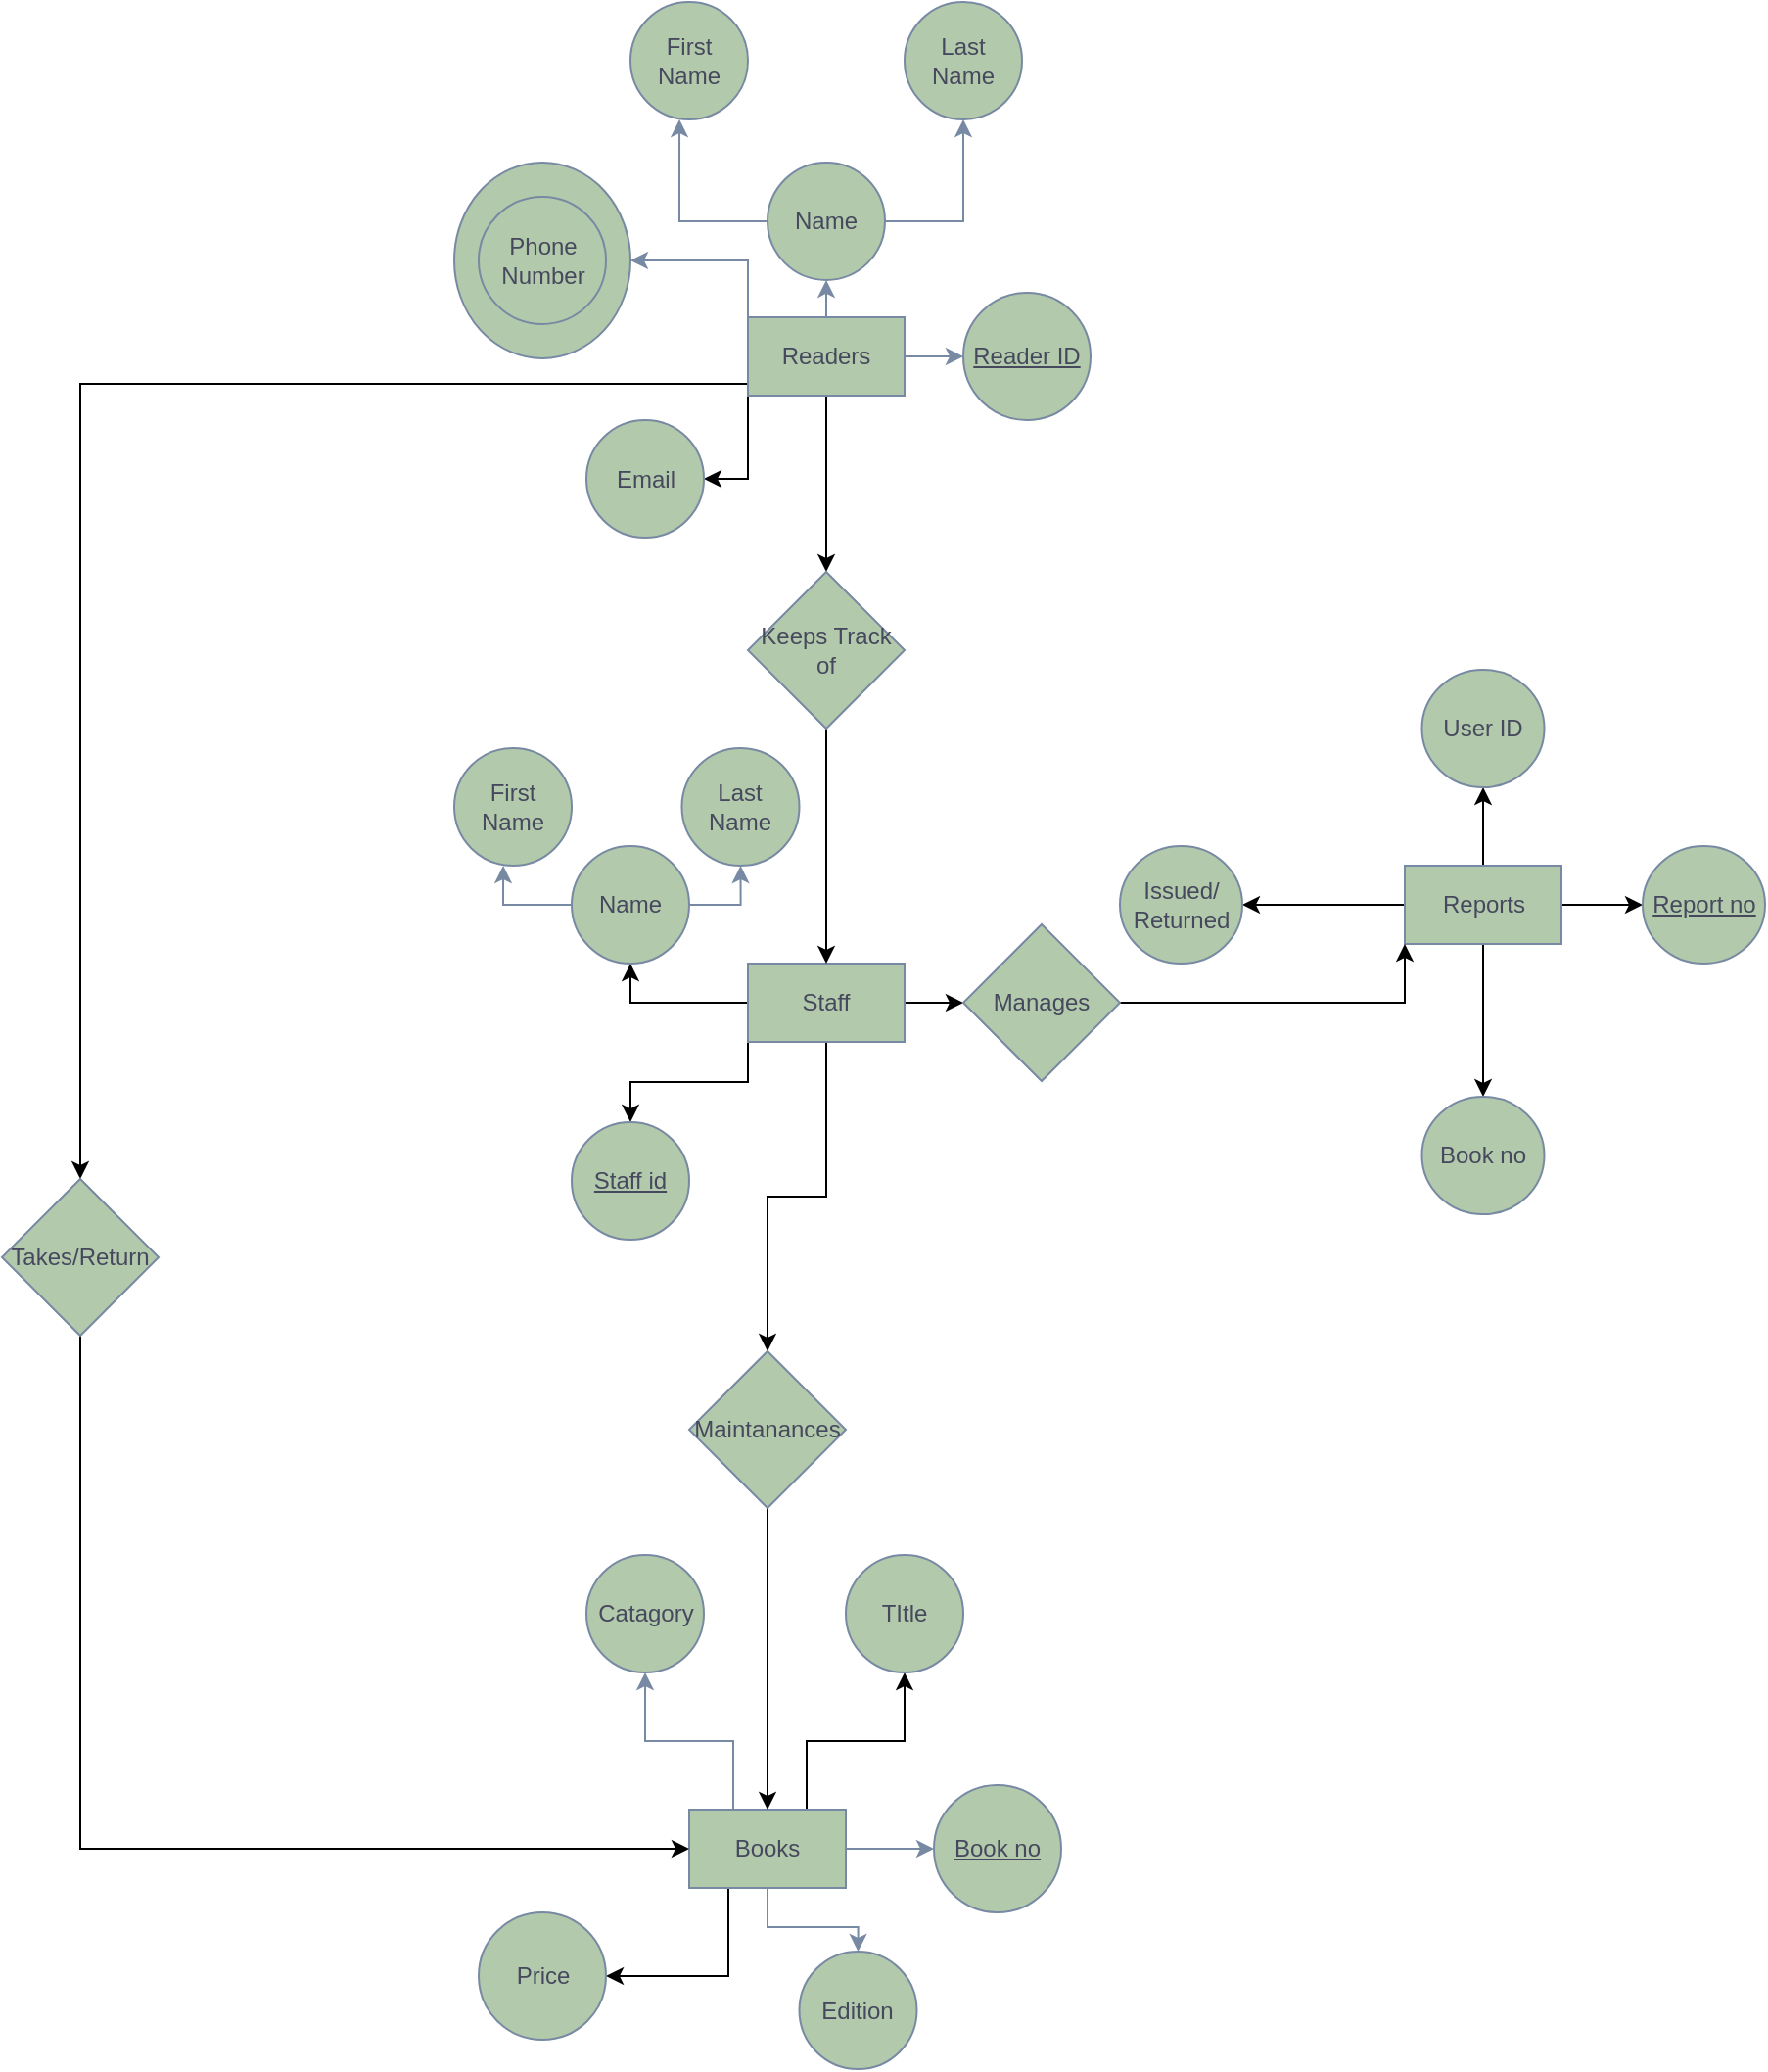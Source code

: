 <mxfile version="22.0.8" type="github">
  <diagram id="R2lEEEUBdFMjLlhIrx00" name="Page-1">
    <mxGraphModel dx="2691" dy="803" grid="1" gridSize="13" guides="1" tooltips="1" connect="1" arrows="1" fold="1" page="1" pageScale="1" pageWidth="1100" pageHeight="850" background="none" math="0" shadow="0" extFonts="Permanent Marker^https://fonts.googleapis.com/css?family=Permanent+Marker">
      <root>
        <mxCell id="0" />
        <mxCell id="1" parent="0" />
        <mxCell id="fH8mJjxcbIheR-t7tr0s-37" style="edgeStyle=orthogonalEdgeStyle;rounded=0;orthogonalLoop=1;jettySize=auto;html=1;exitX=0.5;exitY=0;exitDx=0;exitDy=0;entryX=0.5;entryY=1;entryDx=0;entryDy=0;labelBackgroundColor=none;strokeColor=#788AA3;fontColor=default;" parent="1" source="fH8mJjxcbIheR-t7tr0s-26" target="fH8mJjxcbIheR-t7tr0s-30" edge="1">
          <mxGeometry relative="1" as="geometry" />
        </mxCell>
        <mxCell id="fH8mJjxcbIheR-t7tr0s-38" style="edgeStyle=orthogonalEdgeStyle;rounded=0;orthogonalLoop=1;jettySize=auto;html=1;exitX=1;exitY=0.5;exitDx=0;exitDy=0;entryX=0;entryY=0.5;entryDx=0;entryDy=0;labelBackgroundColor=none;strokeColor=#788AA3;fontColor=default;" parent="1" source="fH8mJjxcbIheR-t7tr0s-26" target="fH8mJjxcbIheR-t7tr0s-28" edge="1">
          <mxGeometry relative="1" as="geometry" />
        </mxCell>
        <mxCell id="fH8mJjxcbIheR-t7tr0s-40" style="edgeStyle=orthogonalEdgeStyle;rounded=0;orthogonalLoop=1;jettySize=auto;html=1;exitX=0;exitY=0;exitDx=0;exitDy=0;entryX=1;entryY=0.5;entryDx=0;entryDy=0;labelBackgroundColor=none;strokeColor=#788AA3;fontColor=default;" parent="1" source="fH8mJjxcbIheR-t7tr0s-26" target="fH8mJjxcbIheR-t7tr0s-29" edge="1">
          <mxGeometry relative="1" as="geometry" />
        </mxCell>
        <mxCell id="rkeX6iYqrd1ysi2gWYMc-37" style="edgeStyle=orthogonalEdgeStyle;rounded=0;orthogonalLoop=1;jettySize=auto;html=1;exitX=0;exitY=1;exitDx=0;exitDy=0;entryX=1;entryY=0.5;entryDx=0;entryDy=0;" parent="1" source="fH8mJjxcbIheR-t7tr0s-26" target="fH8mJjxcbIheR-t7tr0s-27" edge="1">
          <mxGeometry relative="1" as="geometry" />
        </mxCell>
        <mxCell id="rkeX6iYqrd1ysi2gWYMc-39" value="" style="edgeStyle=orthogonalEdgeStyle;rounded=0;orthogonalLoop=1;jettySize=auto;html=1;" parent="1" source="fH8mJjxcbIheR-t7tr0s-26" target="rkeX6iYqrd1ysi2gWYMc-38" edge="1">
          <mxGeometry relative="1" as="geometry" />
        </mxCell>
        <mxCell id="rkeX6iYqrd1ysi2gWYMc-52" style="edgeStyle=orthogonalEdgeStyle;rounded=0;orthogonalLoop=1;jettySize=auto;html=1;entryX=1;entryY=0.5;entryDx=0;entryDy=0;" parent="1" source="fH8mJjxcbIheR-t7tr0s-26" target="rkeX6iYqrd1ysi2gWYMc-53" edge="1">
          <mxGeometry relative="1" as="geometry">
            <mxPoint x="-182" y="637" as="targetPoint" />
            <Array as="points">
              <mxPoint x="-181" y="234" />
            </Array>
          </mxGeometry>
        </mxCell>
        <mxCell id="fH8mJjxcbIheR-t7tr0s-26" value="Readers" style="rounded=0;whiteSpace=wrap;html=1;labelBackgroundColor=none;fillColor=#B2C9AB;strokeColor=#788AA3;fontColor=#46495D;" parent="1" vertex="1">
          <mxGeometry x="160" y="200" width="80" height="40" as="geometry" />
        </mxCell>
        <mxCell id="fH8mJjxcbIheR-t7tr0s-27" value="Email" style="ellipse;whiteSpace=wrap;html=1;labelBackgroundColor=none;fillColor=#B2C9AB;strokeColor=#788AA3;fontColor=#46495D;" parent="1" vertex="1">
          <mxGeometry x="77.5" y="252.5" width="60" height="60" as="geometry" />
        </mxCell>
        <mxCell id="fH8mJjxcbIheR-t7tr0s-28" value="&lt;u&gt;Reader ID&lt;/u&gt;" style="ellipse;whiteSpace=wrap;html=1;labelBackgroundColor=none;fillColor=#B2C9AB;strokeColor=#788AA3;fontColor=#46495D;" parent="1" vertex="1">
          <mxGeometry x="270" y="187.5" width="65" height="65" as="geometry" />
        </mxCell>
        <mxCell id="fH8mJjxcbIheR-t7tr0s-29" value="" style="ellipse;whiteSpace=wrap;html=1;labelBackgroundColor=none;fillColor=#B2C9AB;strokeColor=#788AA3;fontColor=#46495D;" parent="1" vertex="1">
          <mxGeometry x="10" y="120.96" width="90" height="100" as="geometry" />
        </mxCell>
        <mxCell id="fH8mJjxcbIheR-t7tr0s-36" style="edgeStyle=orthogonalEdgeStyle;rounded=0;orthogonalLoop=1;jettySize=auto;html=1;exitX=1;exitY=0.5;exitDx=0;exitDy=0;entryX=0.5;entryY=1;entryDx=0;entryDy=0;labelBackgroundColor=none;strokeColor=#788AA3;fontColor=default;" parent="1" source="fH8mJjxcbIheR-t7tr0s-30" target="fH8mJjxcbIheR-t7tr0s-33" edge="1">
          <mxGeometry relative="1" as="geometry" />
        </mxCell>
        <mxCell id="fH8mJjxcbIheR-t7tr0s-30" value="Name" style="ellipse;whiteSpace=wrap;html=1;labelBackgroundColor=none;fillColor=#B2C9AB;strokeColor=#788AA3;fontColor=#46495D;" parent="1" vertex="1">
          <mxGeometry x="170" y="120.96" width="60" height="60" as="geometry" />
        </mxCell>
        <mxCell id="fH8mJjxcbIheR-t7tr0s-32" value="First Name" style="ellipse;whiteSpace=wrap;html=1;labelBackgroundColor=none;fillColor=#B2C9AB;strokeColor=#788AA3;fontColor=#46495D;" parent="1" vertex="1">
          <mxGeometry x="100" y="39" width="60" height="60" as="geometry" />
        </mxCell>
        <mxCell id="fH8mJjxcbIheR-t7tr0s-33" value="Last Name" style="ellipse;whiteSpace=wrap;html=1;labelBackgroundColor=none;fillColor=#B2C9AB;strokeColor=#788AA3;fontColor=#46495D;" parent="1" vertex="1">
          <mxGeometry x="240" y="39" width="60" height="60" as="geometry" />
        </mxCell>
        <mxCell id="fH8mJjxcbIheR-t7tr0s-35" style="edgeStyle=orthogonalEdgeStyle;rounded=0;orthogonalLoop=1;jettySize=auto;html=1;exitX=0;exitY=0.5;exitDx=0;exitDy=0;entryX=0.417;entryY=1;entryDx=0;entryDy=0;entryPerimeter=0;labelBackgroundColor=none;strokeColor=#788AA3;fontColor=default;" parent="1" source="fH8mJjxcbIheR-t7tr0s-30" target="fH8mJjxcbIheR-t7tr0s-32" edge="1">
          <mxGeometry relative="1" as="geometry" />
        </mxCell>
        <mxCell id="fH8mJjxcbIheR-t7tr0s-39" value="Phone Number" style="ellipse;whiteSpace=wrap;html=1;aspect=fixed;labelBackgroundColor=none;fillColor=#B2C9AB;strokeColor=#788AA3;fontColor=#46495D;" parent="1" vertex="1">
          <mxGeometry x="22.5" y="138.46" width="65" height="65" as="geometry" />
        </mxCell>
        <mxCell id="fH8mJjxcbIheR-t7tr0s-41" style="edgeStyle=orthogonalEdgeStyle;rounded=0;orthogonalLoop=1;jettySize=auto;html=1;exitX=0.5;exitY=1;exitDx=0;exitDy=0;labelBackgroundColor=none;strokeColor=#788AA3;fontColor=default;" parent="1" source="fH8mJjxcbIheR-t7tr0s-29" target="fH8mJjxcbIheR-t7tr0s-29" edge="1">
          <mxGeometry relative="1" as="geometry" />
        </mxCell>
        <mxCell id="fH8mJjxcbIheR-t7tr0s-44" style="edgeStyle=orthogonalEdgeStyle;rounded=0;orthogonalLoop=1;jettySize=auto;html=1;exitX=0.5;exitY=0;exitDx=0;exitDy=0;entryX=0.5;entryY=1;entryDx=0;entryDy=0;labelBackgroundColor=none;strokeColor=#788AA3;fontColor=default;" parent="1" source="fH8mJjxcbIheR-t7tr0s-48" target="fH8mJjxcbIheR-t7tr0s-52" edge="1">
          <mxGeometry relative="1" as="geometry">
            <Array as="points">
              <mxPoint x="152.5" y="962" />
              <mxPoint x="152.5" y="927" />
              <mxPoint x="107.5" y="927" />
            </Array>
          </mxGeometry>
        </mxCell>
        <mxCell id="fH8mJjxcbIheR-t7tr0s-45" style="edgeStyle=orthogonalEdgeStyle;rounded=0;orthogonalLoop=1;jettySize=auto;html=1;exitX=1;exitY=0.5;exitDx=0;exitDy=0;entryX=0;entryY=0.5;entryDx=0;entryDy=0;labelBackgroundColor=none;strokeColor=#788AA3;fontColor=default;" parent="1" source="fH8mJjxcbIheR-t7tr0s-48" target="fH8mJjxcbIheR-t7tr0s-50" edge="1">
          <mxGeometry relative="1" as="geometry" />
        </mxCell>
        <mxCell id="fH8mJjxcbIheR-t7tr0s-47" style="edgeStyle=orthogonalEdgeStyle;rounded=0;orthogonalLoop=1;jettySize=auto;html=1;exitX=0.5;exitY=1;exitDx=0;exitDy=0;entryX=0.5;entryY=0;entryDx=0;entryDy=0;labelBackgroundColor=none;strokeColor=#788AA3;fontColor=default;" parent="1" source="fH8mJjxcbIheR-t7tr0s-48" target="fH8mJjxcbIheR-t7tr0s-49" edge="1">
          <mxGeometry relative="1" as="geometry" />
        </mxCell>
        <mxCell id="rkeX6iYqrd1ysi2gWYMc-1" style="edgeStyle=orthogonalEdgeStyle;rounded=0;orthogonalLoop=1;jettySize=auto;html=1;exitX=0.25;exitY=1;exitDx=0;exitDy=0;entryX=1;entryY=0.5;entryDx=0;entryDy=0;" parent="1" source="fH8mJjxcbIheR-t7tr0s-48" target="fH8mJjxcbIheR-t7tr0s-56" edge="1">
          <mxGeometry relative="1" as="geometry" />
        </mxCell>
        <mxCell id="rkeX6iYqrd1ysi2gWYMc-5" style="edgeStyle=orthogonalEdgeStyle;rounded=0;orthogonalLoop=1;jettySize=auto;html=1;exitX=0.75;exitY=0;exitDx=0;exitDy=0;entryX=0.5;entryY=1;entryDx=0;entryDy=0;" parent="1" source="fH8mJjxcbIheR-t7tr0s-48" target="rkeX6iYqrd1ysi2gWYMc-2" edge="1">
          <mxGeometry relative="1" as="geometry" />
        </mxCell>
        <mxCell id="fH8mJjxcbIheR-t7tr0s-48" value="Books" style="rounded=0;whiteSpace=wrap;html=1;labelBackgroundColor=none;fillColor=#B2C9AB;strokeColor=#788AA3;fontColor=#46495D;" parent="1" vertex="1">
          <mxGeometry x="130" y="962" width="80" height="40" as="geometry" />
        </mxCell>
        <mxCell id="fH8mJjxcbIheR-t7tr0s-49" value="Edition" style="ellipse;whiteSpace=wrap;html=1;labelBackgroundColor=none;fillColor=#B2C9AB;strokeColor=#788AA3;fontColor=#46495D;" parent="1" vertex="1">
          <mxGeometry x="186.25" y="1034.5" width="60" height="60" as="geometry" />
        </mxCell>
        <mxCell id="fH8mJjxcbIheR-t7tr0s-50" value="&lt;u&gt;Book no&lt;/u&gt;" style="ellipse;whiteSpace=wrap;html=1;labelBackgroundColor=none;fillColor=#B2C9AB;strokeColor=#788AA3;fontColor=#46495D;" parent="1" vertex="1">
          <mxGeometry x="255" y="949.5" width="65" height="65" as="geometry" />
        </mxCell>
        <mxCell id="fH8mJjxcbIheR-t7tr0s-52" value="Catagory" style="ellipse;whiteSpace=wrap;html=1;labelBackgroundColor=none;fillColor=#B2C9AB;strokeColor=#788AA3;fontColor=#46495D;" parent="1" vertex="1">
          <mxGeometry x="77.5" y="832" width="60" height="60" as="geometry" />
        </mxCell>
        <mxCell id="fH8mJjxcbIheR-t7tr0s-56" value="Price" style="ellipse;whiteSpace=wrap;html=1;aspect=fixed;labelBackgroundColor=none;fillColor=#B2C9AB;strokeColor=#788AA3;fontColor=#46495D;" parent="1" vertex="1">
          <mxGeometry x="22.5" y="1014.5" width="65" height="65" as="geometry" />
        </mxCell>
        <mxCell id="fH8mJjxcbIheR-t7tr0s-57" style="edgeStyle=orthogonalEdgeStyle;rounded=0;orthogonalLoop=1;jettySize=auto;html=1;exitX=0.5;exitY=1;exitDx=0;exitDy=0;labelBackgroundColor=none;strokeColor=#788AA3;fontColor=default;" parent="1" edge="1">
          <mxGeometry relative="1" as="geometry">
            <mxPoint x="35" y="1022" as="sourcePoint" />
            <mxPoint x="35" y="1022" as="targetPoint" />
          </mxGeometry>
        </mxCell>
        <mxCell id="rkeX6iYqrd1ysi2gWYMc-2" value="TItle" style="ellipse;whiteSpace=wrap;html=1;labelBackgroundColor=none;fillColor=#B2C9AB;strokeColor=#788AA3;fontColor=#46495D;" parent="1" vertex="1">
          <mxGeometry x="210" y="832" width="60" height="60" as="geometry" />
        </mxCell>
        <mxCell id="rkeX6iYqrd1ysi2gWYMc-34" value="" style="edgeStyle=orthogonalEdgeStyle;rounded=0;orthogonalLoop=1;jettySize=auto;html=1;" parent="1" source="rkeX6iYqrd1ysi2gWYMc-6" target="rkeX6iYqrd1ysi2gWYMc-33" edge="1">
          <mxGeometry relative="1" as="geometry" />
        </mxCell>
        <mxCell id="rkeX6iYqrd1ysi2gWYMc-49" style="edgeStyle=orthogonalEdgeStyle;rounded=0;orthogonalLoop=1;jettySize=auto;html=1;exitX=0;exitY=1;exitDx=0;exitDy=0;" parent="1" source="rkeX6iYqrd1ysi2gWYMc-6" target="rkeX6iYqrd1ysi2gWYMc-17" edge="1">
          <mxGeometry relative="1" as="geometry" />
        </mxCell>
        <mxCell id="rkeX6iYqrd1ysi2gWYMc-50" style="edgeStyle=orthogonalEdgeStyle;rounded=0;orthogonalLoop=1;jettySize=auto;html=1;exitX=0.5;exitY=1;exitDx=0;exitDy=0;entryX=0.5;entryY=1;entryDx=0;entryDy=0;" parent="1" source="rkeX6iYqrd1ysi2gWYMc-6" target="rkeX6iYqrd1ysi2gWYMc-45" edge="1">
          <mxGeometry relative="1" as="geometry" />
        </mxCell>
        <mxCell id="7S78-FZ6ARH5kjR_m03Z-1" style="edgeStyle=orthogonalEdgeStyle;rounded=0;orthogonalLoop=1;jettySize=auto;html=1;exitX=0;exitY=0.5;exitDx=0;exitDy=0;entryX=0.5;entryY=1;entryDx=0;entryDy=0;" edge="1" parent="1" source="rkeX6iYqrd1ysi2gWYMc-6" target="rkeX6iYqrd1ysi2gWYMc-12">
          <mxGeometry relative="1" as="geometry" />
        </mxCell>
        <mxCell id="rkeX6iYqrd1ysi2gWYMc-6" value="Staff" style="rounded=0;whiteSpace=wrap;html=1;labelBackgroundColor=none;fillColor=#B2C9AB;strokeColor=#788AA3;fontColor=#46495D;" parent="1" vertex="1">
          <mxGeometry x="160" y="530" width="80" height="40" as="geometry" />
        </mxCell>
        <mxCell id="rkeX6iYqrd1ysi2gWYMc-11" style="edgeStyle=orthogonalEdgeStyle;rounded=0;orthogonalLoop=1;jettySize=auto;html=1;exitX=1;exitY=0.5;exitDx=0;exitDy=0;entryX=0.5;entryY=1;entryDx=0;entryDy=0;labelBackgroundColor=none;strokeColor=#788AA3;fontColor=default;" parent="1" source="rkeX6iYqrd1ysi2gWYMc-12" target="rkeX6iYqrd1ysi2gWYMc-14" edge="1">
          <mxGeometry relative="1" as="geometry" />
        </mxCell>
        <mxCell id="rkeX6iYqrd1ysi2gWYMc-12" value="Name" style="ellipse;whiteSpace=wrap;html=1;labelBackgroundColor=none;fillColor=#B2C9AB;strokeColor=#788AA3;fontColor=#46495D;" parent="1" vertex="1">
          <mxGeometry x="70" y="470" width="60" height="60" as="geometry" />
        </mxCell>
        <mxCell id="rkeX6iYqrd1ysi2gWYMc-13" value="First Name" style="ellipse;whiteSpace=wrap;html=1;labelBackgroundColor=none;fillColor=#B2C9AB;strokeColor=#788AA3;fontColor=#46495D;" parent="1" vertex="1">
          <mxGeometry x="10" y="420" width="60" height="60" as="geometry" />
        </mxCell>
        <mxCell id="rkeX6iYqrd1ysi2gWYMc-14" value="Last Name" style="ellipse;whiteSpace=wrap;html=1;labelBackgroundColor=none;fillColor=#B2C9AB;strokeColor=#788AA3;fontColor=#46495D;" parent="1" vertex="1">
          <mxGeometry x="126.25" y="420" width="60" height="60" as="geometry" />
        </mxCell>
        <mxCell id="rkeX6iYqrd1ysi2gWYMc-15" style="edgeStyle=orthogonalEdgeStyle;rounded=0;orthogonalLoop=1;jettySize=auto;html=1;exitX=0;exitY=0.5;exitDx=0;exitDy=0;entryX=0.417;entryY=1;entryDx=0;entryDy=0;entryPerimeter=0;labelBackgroundColor=none;strokeColor=#788AA3;fontColor=default;" parent="1" source="rkeX6iYqrd1ysi2gWYMc-12" target="rkeX6iYqrd1ysi2gWYMc-13" edge="1">
          <mxGeometry relative="1" as="geometry" />
        </mxCell>
        <mxCell id="rkeX6iYqrd1ysi2gWYMc-17" value="&lt;u&gt;Staff id&lt;/u&gt;" style="ellipse;whiteSpace=wrap;html=1;fillColor=#B2C9AB;strokeColor=#788AA3;fontColor=#46495D;rounded=0;labelBackgroundColor=none;" parent="1" vertex="1">
          <mxGeometry x="70" y="611" width="60" height="60" as="geometry" />
        </mxCell>
        <mxCell id="rkeX6iYqrd1ysi2gWYMc-21" value="" style="edgeStyle=orthogonalEdgeStyle;rounded=0;orthogonalLoop=1;jettySize=auto;html=1;" parent="1" source="rkeX6iYqrd1ysi2gWYMc-19" target="rkeX6iYqrd1ysi2gWYMc-20" edge="1">
          <mxGeometry relative="1" as="geometry" />
        </mxCell>
        <mxCell id="rkeX6iYqrd1ysi2gWYMc-24" style="edgeStyle=orthogonalEdgeStyle;rounded=0;orthogonalLoop=1;jettySize=auto;html=1;exitX=0;exitY=0.5;exitDx=0;exitDy=0;entryX=1;entryY=0.5;entryDx=0;entryDy=0;" parent="1" source="rkeX6iYqrd1ysi2gWYMc-19" target="rkeX6iYqrd1ysi2gWYMc-22" edge="1">
          <mxGeometry relative="1" as="geometry" />
        </mxCell>
        <mxCell id="rkeX6iYqrd1ysi2gWYMc-27" style="edgeStyle=orthogonalEdgeStyle;rounded=0;orthogonalLoop=1;jettySize=auto;html=1;entryX=0.5;entryY=0;entryDx=0;entryDy=0;" parent="1" source="rkeX6iYqrd1ysi2gWYMc-19" target="rkeX6iYqrd1ysi2gWYMc-25" edge="1">
          <mxGeometry relative="1" as="geometry" />
        </mxCell>
        <mxCell id="rkeX6iYqrd1ysi2gWYMc-32" style="edgeStyle=orthogonalEdgeStyle;rounded=0;orthogonalLoop=1;jettySize=auto;html=1;exitX=1;exitY=0.5;exitDx=0;exitDy=0;entryX=0;entryY=0.5;entryDx=0;entryDy=0;" parent="1" source="rkeX6iYqrd1ysi2gWYMc-19" target="rkeX6iYqrd1ysi2gWYMc-30" edge="1">
          <mxGeometry relative="1" as="geometry" />
        </mxCell>
        <mxCell id="rkeX6iYqrd1ysi2gWYMc-19" value="Reports" style="rounded=0;whiteSpace=wrap;html=1;labelBackgroundColor=none;fillColor=#B2C9AB;strokeColor=#788AA3;fontColor=#46495D;" parent="1" vertex="1">
          <mxGeometry x="495.5" y="480" width="80" height="40" as="geometry" />
        </mxCell>
        <mxCell id="rkeX6iYqrd1ysi2gWYMc-20" value="User ID" style="ellipse;whiteSpace=wrap;html=1;fillColor=#B2C9AB;strokeColor=#788AA3;fontColor=#46495D;rounded=0;labelBackgroundColor=none;" parent="1" vertex="1">
          <mxGeometry x="504.25" y="380" width="62.5" height="60" as="geometry" />
        </mxCell>
        <mxCell id="rkeX6iYqrd1ysi2gWYMc-22" value="Issued/ Returned" style="ellipse;whiteSpace=wrap;html=1;fillColor=#B2C9AB;strokeColor=#788AA3;fontColor=#46495D;rounded=0;labelBackgroundColor=none;" parent="1" vertex="1">
          <mxGeometry x="350" y="470" width="62.5" height="60" as="geometry" />
        </mxCell>
        <mxCell id="rkeX6iYqrd1ysi2gWYMc-25" value="Book no" style="ellipse;whiteSpace=wrap;html=1;fillColor=#B2C9AB;strokeColor=#788AA3;fontColor=#46495D;rounded=0;labelBackgroundColor=none;" parent="1" vertex="1">
          <mxGeometry x="504.25" y="598" width="62.5" height="60" as="geometry" />
        </mxCell>
        <mxCell id="rkeX6iYqrd1ysi2gWYMc-30" value="&lt;u&gt;Report no&lt;/u&gt;" style="ellipse;whiteSpace=wrap;html=1;fillColor=#B2C9AB;strokeColor=#788AA3;fontColor=#46495D;rounded=0;labelBackgroundColor=none;" parent="1" vertex="1">
          <mxGeometry x="617" y="470" width="62.5" height="60" as="geometry" />
        </mxCell>
        <mxCell id="rkeX6iYqrd1ysi2gWYMc-35" style="edgeStyle=orthogonalEdgeStyle;rounded=0;orthogonalLoop=1;jettySize=auto;html=1;exitX=1;exitY=0.5;exitDx=0;exitDy=0;entryX=0;entryY=1;entryDx=0;entryDy=0;" parent="1" source="rkeX6iYqrd1ysi2gWYMc-33" target="rkeX6iYqrd1ysi2gWYMc-19" edge="1">
          <mxGeometry relative="1" as="geometry" />
        </mxCell>
        <mxCell id="rkeX6iYqrd1ysi2gWYMc-33" value="Manages" style="rhombus;whiteSpace=wrap;html=1;fillColor=#B2C9AB;strokeColor=#788AA3;fontColor=#46495D;rounded=0;labelBackgroundColor=none;" parent="1" vertex="1">
          <mxGeometry x="270" y="510" width="80" height="80" as="geometry" />
        </mxCell>
        <mxCell id="rkeX6iYqrd1ysi2gWYMc-40" style="edgeStyle=orthogonalEdgeStyle;rounded=0;orthogonalLoop=1;jettySize=auto;html=1;exitX=0.5;exitY=1;exitDx=0;exitDy=0;entryX=0.5;entryY=0;entryDx=0;entryDy=0;" parent="1" source="rkeX6iYqrd1ysi2gWYMc-38" target="rkeX6iYqrd1ysi2gWYMc-6" edge="1">
          <mxGeometry relative="1" as="geometry" />
        </mxCell>
        <mxCell id="rkeX6iYqrd1ysi2gWYMc-38" value="Keeps Track of" style="rhombus;whiteSpace=wrap;html=1;fillColor=#B2C9AB;strokeColor=#788AA3;fontColor=#46495D;rounded=0;labelBackgroundColor=none;" parent="1" vertex="1">
          <mxGeometry x="160" y="330" width="80" height="80" as="geometry" />
        </mxCell>
        <mxCell id="rkeX6iYqrd1ysi2gWYMc-51" style="edgeStyle=orthogonalEdgeStyle;rounded=0;orthogonalLoop=1;jettySize=auto;html=1;exitX=0.5;exitY=0;exitDx=0;exitDy=0;entryX=0.5;entryY=0;entryDx=0;entryDy=0;" parent="1" source="rkeX6iYqrd1ysi2gWYMc-45" target="fH8mJjxcbIheR-t7tr0s-48" edge="1">
          <mxGeometry relative="1" as="geometry" />
        </mxCell>
        <mxCell id="rkeX6iYqrd1ysi2gWYMc-45" value="Maintanances" style="rhombus;whiteSpace=wrap;html=1;fillColor=#B2C9AB;strokeColor=#788AA3;fontColor=#46495D;rounded=0;labelBackgroundColor=none;direction=west;" parent="1" vertex="1">
          <mxGeometry x="130" y="728" width="80" height="80" as="geometry" />
        </mxCell>
        <mxCell id="rkeX6iYqrd1ysi2gWYMc-54" style="edgeStyle=orthogonalEdgeStyle;rounded=0;orthogonalLoop=1;jettySize=auto;html=1;exitX=0;exitY=0.5;exitDx=0;exitDy=0;entryX=0;entryY=0.5;entryDx=0;entryDy=0;" parent="1" source="rkeX6iYqrd1ysi2gWYMc-53" target="fH8mJjxcbIheR-t7tr0s-48" edge="1">
          <mxGeometry relative="1" as="geometry">
            <mxPoint x="-181.692" y="988.0" as="targetPoint" />
          </mxGeometry>
        </mxCell>
        <mxCell id="rkeX6iYqrd1ysi2gWYMc-53" value="Takes/Return" style="rhombus;whiteSpace=wrap;html=1;fillColor=#B2C9AB;strokeColor=#788AA3;fontColor=#46495D;rounded=0;labelBackgroundColor=none;direction=north;" parent="1" vertex="1">
          <mxGeometry x="-221" y="640" width="80" height="80" as="geometry" />
        </mxCell>
      </root>
    </mxGraphModel>
  </diagram>
</mxfile>
